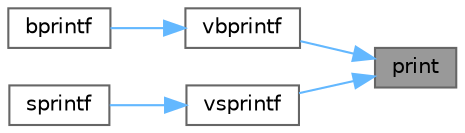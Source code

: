 digraph "print"
{
 // INTERACTIVE_SVG=YES
 // LATEX_PDF_SIZE
  bgcolor="transparent";
  edge [fontname=Helvetica,fontsize=10,labelfontname=Helvetica,labelfontsize=10];
  node [fontname=Helvetica,fontsize=10,shape=box,height=0.2,width=0.4];
  rankdir="RL";
  Node1 [id="Node000001",label="print",height=0.2,width=0.4,color="gray40", fillcolor="grey60", style="filled", fontcolor="black",tooltip=" "];
  Node1 -> Node2 [id="edge1_Node000001_Node000002",dir="back",color="steelblue1",style="solid",tooltip=" "];
  Node2 [id="Node000002",label="vbprintf",height=0.2,width=0.4,color="grey40", fillcolor="white", style="filled",URL="$printf_8h.html#a65fa2c2b1fdeb49ee1d35b47be733d17",tooltip=" "];
  Node2 -> Node3 [id="edge2_Node000002_Node000003",dir="back",color="steelblue1",style="solid",tooltip=" "];
  Node3 [id="Node000003",label="bprintf",height=0.2,width=0.4,color="grey40", fillcolor="white", style="filled",URL="$printf_8h.html#a30e09ab10214b5e9b93f4c765f373649",tooltip=" "];
  Node1 -> Node4 [id="edge3_Node000001_Node000004",dir="back",color="steelblue1",style="solid",tooltip=" "];
  Node4 [id="Node000004",label="vsprintf",height=0.2,width=0.4,color="grey40", fillcolor="white", style="filled",URL="$printf_8h.html#a984687e0cb1dfa69b33161177d270337",tooltip=" "];
  Node4 -> Node5 [id="edge4_Node000004_Node000005",dir="back",color="steelblue1",style="solid",tooltip=" "];
  Node5 [id="Node000005",label="sprintf",height=0.2,width=0.4,color="grey40", fillcolor="white", style="filled",URL="$printf_8h.html#a014f72d1eb635d44f4547d6153c9afd1",tooltip=" "];
}
